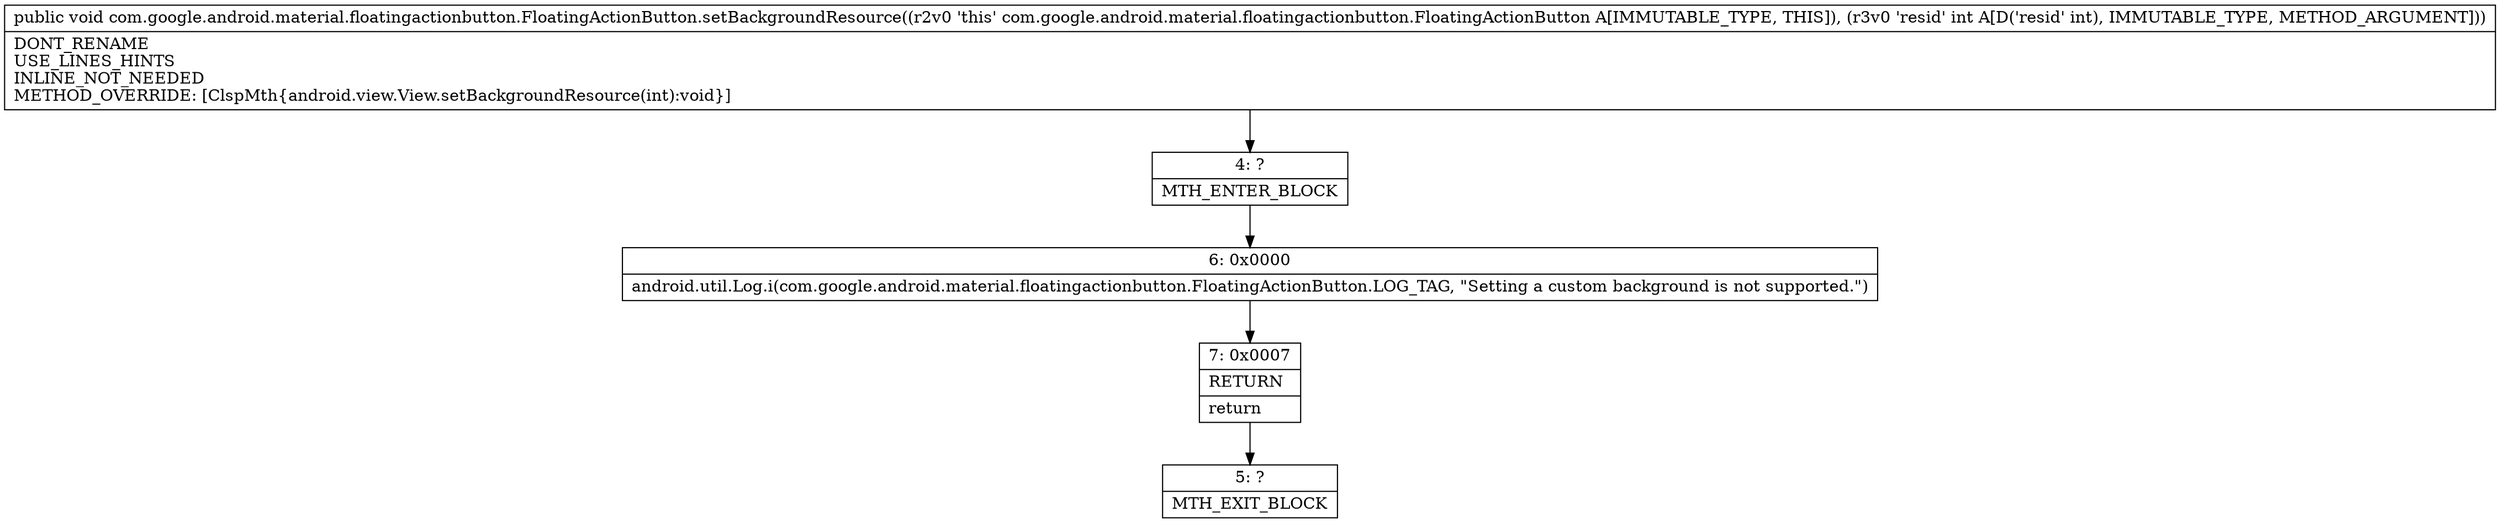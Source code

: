 digraph "CFG forcom.google.android.material.floatingactionbutton.FloatingActionButton.setBackgroundResource(I)V" {
Node_4 [shape=record,label="{4\:\ ?|MTH_ENTER_BLOCK\l}"];
Node_6 [shape=record,label="{6\:\ 0x0000|android.util.Log.i(com.google.android.material.floatingactionbutton.FloatingActionButton.LOG_TAG, \"Setting a custom background is not supported.\")\l}"];
Node_7 [shape=record,label="{7\:\ 0x0007|RETURN\l|return\l}"];
Node_5 [shape=record,label="{5\:\ ?|MTH_EXIT_BLOCK\l}"];
MethodNode[shape=record,label="{public void com.google.android.material.floatingactionbutton.FloatingActionButton.setBackgroundResource((r2v0 'this' com.google.android.material.floatingactionbutton.FloatingActionButton A[IMMUTABLE_TYPE, THIS]), (r3v0 'resid' int A[D('resid' int), IMMUTABLE_TYPE, METHOD_ARGUMENT]))  | DONT_RENAME\lUSE_LINES_HINTS\lINLINE_NOT_NEEDED\lMETHOD_OVERRIDE: [ClspMth\{android.view.View.setBackgroundResource(int):void\}]\l}"];
MethodNode -> Node_4;Node_4 -> Node_6;
Node_6 -> Node_7;
Node_7 -> Node_5;
}

